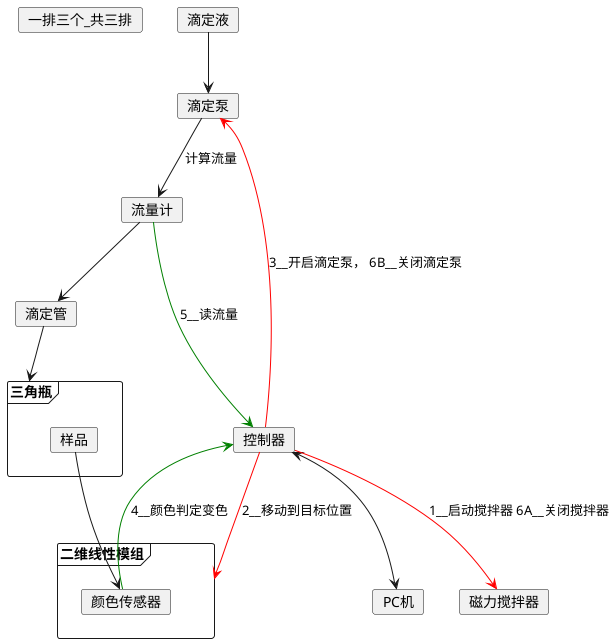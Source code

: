 @startuml
card 一排三个_共三排
frame 三角瓶{
    card 样品
}

card 滴定液
frame 二维线性模组{
    card 颜色传感器
}
card 流量计

card 滴定泵
card 滴定管
card 磁力搅拌器
滴定液 --> 滴定泵
滴定泵 --> 流量计: 计算流量
流量计 --> 滴定管
滴定管 --> 三角瓶 

样品 --> 颜色传感器


card 控制器
card PC机

控制器 <--> PC机
控制器 -[#red]-> 磁力搅拌器: 1__启动搅拌器 6A__关闭搅拌器
控制器 -[#red]-> 二维线性模组: 2__移动到目标位置
控制器 -[#red]-> 滴定泵: 3__开启滴定泵， 6B__关闭滴定泵
颜色传感器 -[#green]-> 控制器: 4__颜色判定变色
流量计 -[#green]-> 控制器: 5__读流量


@enduml